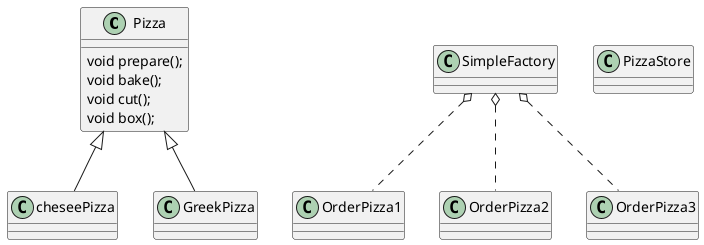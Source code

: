 @startuml
'https://plantuml.com/class-diagram

class Pizza {
    void prepare();
    void bake();
    void cut();
    void box();
}


class cheseePizza{}

class GreekPizza{}

Pizza <|-- cheseePizza
Pizza <|-- GreekPizza

class OrderPizza1{}
class OrderPizza2{}
class OrderPizza3{}

class SimpleFactory{}

SimpleFactory o.. OrderPizza1
SimpleFactory o.. OrderPizza2
SimpleFactory o.. OrderPizza3
class PizzaStore{}


@enduml
